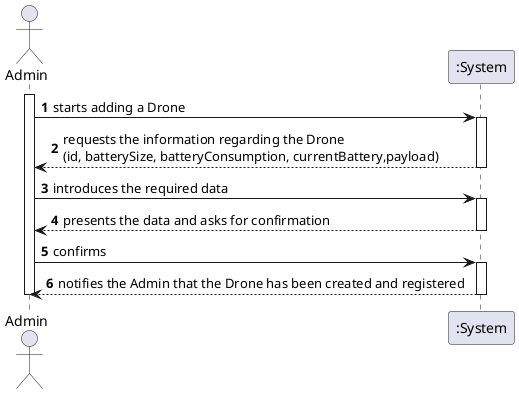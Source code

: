 @startuml
autonumber
actor "Admin" as ADM
participant ":System" as STM
activate ADM
ADM-> STM :starts adding a Drone
activate STM
STM --> ADM :requests the information regarding the Drone \n(id, batterySize, batteryConsumption, currentBattery,payload)
deactivate STM
ADM -> STM : introduces the required data
activate STM
STM --> ADM :presents the data and asks for confirmation
deactivate STM
ADM -> STM : confirms
activate STM
STM --> ADM : notifies the Admin that the Drone has been created and registered
deactivate STM

deactivate ADM
@enduml
